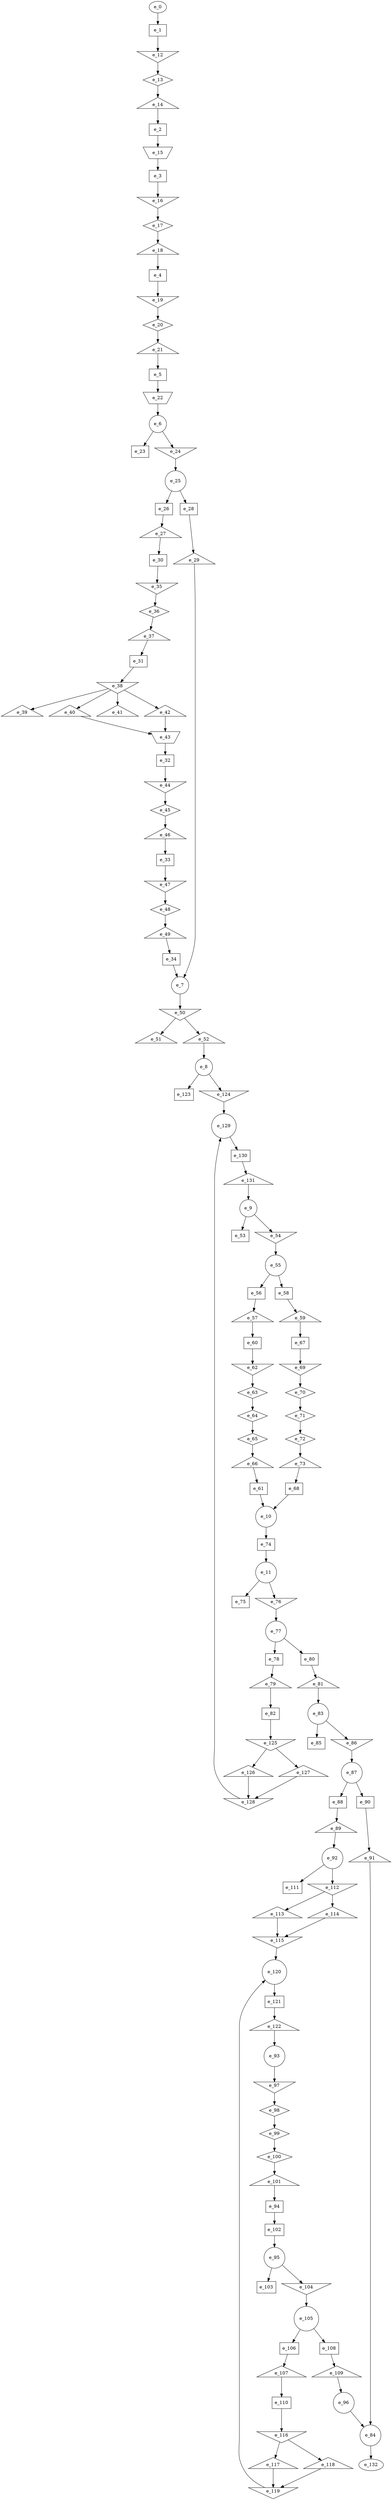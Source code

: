 digraph control_path {
  e_0: entry_node : n ;
  e_1 [shape = dot];
  e_2 [shape = dot];
  e_3 [shape = dot];
  e_4 [shape = dot];
  e_5 [shape = dot];
  e_6 [shape = circle];
  e_7 [shape = circle];
  e_8 [shape = circle];
  e_9 [shape = circle];
  e_10 [shape = circle];
  e_11 [shape = circle];
  e_12 [shape = invtriangle];
  e_13 [shape = diamond];
  e_14 [shape = triangle];
  e_15 [shape = invtrapezium];
  e_16 [shape = invtriangle];
  e_17 [shape = diamond];
  e_18 [shape = triangle];
  e_19 [shape = invtriangle];
  e_20 [shape = diamond];
  e_21 [shape = triangle];
  e_22 [shape = invtrapezium];
  e_23 [shape = dot];
  e_24 [shape = invtriangle];
  e_25 [shape = circle];
  e_26 [shape = dot];
  e_27 [shape = triangle];
  e_28 [shape = dot];
  e_29 [shape = triangle];
  e_30 [shape = dot];
  e_31 [shape = dot];
  e_32 [shape = dot];
  e_33 [shape = dot];
  e_34 [shape = dot];
  e_35 [shape = invtriangle];
  e_36 [shape = diamond];
  e_37 [shape = triangle];
  e_38 [shape = invtriangle];
  e_39 [shape = triangle];
  e_40 [shape = triangle];
  e_41 [shape = triangle];
  e_42 [shape = triangle];
  e_43 [shape = invtrapezium];
  e_44 [shape = invtriangle];
  e_45 [shape = diamond];
  e_46 [shape = triangle];
  e_47 [shape = invtriangle];
  e_48 [shape = diamond];
  e_49 [shape = triangle];
  e_50 [shape = invtriangle];
  e_51 [shape = triangle];
  e_52 [shape = triangle];
  e_53 [shape = dot];
  e_54 [shape = invtriangle];
  e_55 [shape = circle];
  e_56 [shape = dot];
  e_57 [shape = triangle];
  e_58 [shape = dot];
  e_59 [shape = triangle];
  e_60 [shape = dot];
  e_61 [shape = dot];
  e_62 [shape = invtriangle];
  e_63 [shape = diamond];
  e_64 [shape = diamond];
  e_65 [shape = diamond];
  e_66 [shape = triangle];
  e_67 [shape = dot];
  e_68 [shape = dot];
  e_69 [shape = invtriangle];
  e_70 [shape = diamond];
  e_71 [shape = diamond];
  e_72 [shape = diamond];
  e_73 [shape = triangle];
  e_74 [shape = dot];
  e_75 [shape = dot];
  e_76 [shape = invtriangle];
  e_77 [shape = circle];
  e_78 [shape = dot];
  e_79 [shape = triangle];
  e_80 [shape = dot];
  e_81 [shape = triangle];
  e_82 [shape = dot];
  e_83 [shape = circle];
  e_84 [shape = circle];
  e_85 [shape = dot];
  e_86 [shape = invtriangle];
  e_87 [shape = circle];
  e_88 [shape = dot];
  e_89 [shape = triangle];
  e_90 [shape = dot];
  e_91 [shape = triangle];
  e_92 [shape = circle];
  e_93 [shape = circle];
  e_94 [shape = dot];
  e_95 [shape = circle];
  e_96 [shape = circle];
  e_97 [shape = invtriangle];
  e_98 [shape = diamond];
  e_99 [shape = diamond];
  e_100 [shape = diamond];
  e_101 [shape = triangle];
  e_102 [shape = dot];
  e_103 [shape = dot];
  e_104 [shape = invtriangle];
  e_105 [shape = circle];
  e_106 [shape = dot];
  e_107 [shape = triangle];
  e_108 [shape = dot];
  e_109 [shape = triangle];
  e_110 [shape = dot];
  e_111 [shape = dot];
  e_112 [shape = invtriangle];
  e_113 [shape = triangle];
  e_114 [shape = triangle];
  e_115 [shape = invtriangle];
  e_116 [shape = invtriangle];
  e_117 [shape = triangle];
  e_118 [shape = triangle];
  e_119 [shape = invtriangle];
  e_120 [shape = circle];
  e_121 [shape = dot];
  e_122 [shape = triangle];
  e_123 [shape = dot];
  e_124 [shape = invtriangle];
  e_125 [shape = invtriangle];
  e_126 [shape = triangle];
  e_127 [shape = triangle];
  e_128 [shape = invtriangle];
  e_129 [shape = circle];
  e_130 [shape = dot];
  e_131 [shape = triangle];
  e_132: exit_node : s ;
  e_0 -> e_1;
  e_14 -> e_2;
  e_15 -> e_3;
  e_18 -> e_4;
  e_21 -> e_5;
  e_22 -> e_6;
  e_29 -> e_7;
  e_34 -> e_7;
  e_52 -> e_8;
  e_131 -> e_9;
  e_61 -> e_10;
  e_68 -> e_10;
  e_74 -> e_11;
  e_1 -> e_12;
  e_12 -> e_13;
  e_13 -> e_14;
  e_2 -> e_15;
  e_3 -> e_16;
  e_16 -> e_17;
  e_17 -> e_18;
  e_4 -> e_19;
  e_19 -> e_20;
  e_20 -> e_21;
  e_5 -> e_22;
  e_6 -> e_23;
  e_6 -> e_24;
  e_24 -> e_25;
  e_25 -> e_26;
  e_26 -> e_27;
  e_25 -> e_28;
  e_28 -> e_29;
  e_27 -> e_30;
  e_37 -> e_31;
  e_43 -> e_32;
  e_46 -> e_33;
  e_49 -> e_34;
  e_30 -> e_35;
  e_35 -> e_36;
  e_36 -> e_37;
  e_31 -> e_38;
  e_38 -> e_39;
  e_38 -> e_40;
  e_38 -> e_41;
  e_38 -> e_42;
  e_40 -> e_43;
  e_42 -> e_43;
  e_32 -> e_44;
  e_44 -> e_45;
  e_45 -> e_46;
  e_33 -> e_47;
  e_47 -> e_48;
  e_48 -> e_49;
  e_7 -> e_50;
  e_50 -> e_51;
  e_50 -> e_52;
  e_9 -> e_53;
  e_9 -> e_54;
  e_54 -> e_55;
  e_55 -> e_56;
  e_56 -> e_57;
  e_55 -> e_58;
  e_58 -> e_59;
  e_57 -> e_60;
  e_66 -> e_61;
  e_60 -> e_62;
  e_62 -> e_63;
  e_63 -> e_64;
  e_64 -> e_65;
  e_65 -> e_66;
  e_59 -> e_67;
  e_73 -> e_68;
  e_67 -> e_69;
  e_69 -> e_70;
  e_70 -> e_71;
  e_71 -> e_72;
  e_72 -> e_73;
  e_10 -> e_74;
  e_11 -> e_75;
  e_11 -> e_76;
  e_76 -> e_77;
  e_77 -> e_78;
  e_78 -> e_79;
  e_77 -> e_80;
  e_80 -> e_81;
  e_79 -> e_82;
  e_81 -> e_83;
  e_91 -> e_84;
  e_96 -> e_84;
  e_83 -> e_85;
  e_83 -> e_86;
  e_86 -> e_87;
  e_87 -> e_88;
  e_88 -> e_89;
  e_87 -> e_90;
  e_90 -> e_91;
  e_89 -> e_92;
  e_122 -> e_93;
  e_101 -> e_94;
  e_102 -> e_95;
  e_109 -> e_96;
  e_93 -> e_97;
  e_97 -> e_98;
  e_98 -> e_99;
  e_99 -> e_100;
  e_100 -> e_101;
  e_94 -> e_102;
  e_95 -> e_103;
  e_95 -> e_104;
  e_104 -> e_105;
  e_105 -> e_106;
  e_106 -> e_107;
  e_105 -> e_108;
  e_108 -> e_109;
  e_107 -> e_110;
  e_92 -> e_111;
  e_92 -> e_112;
  e_112 -> e_113;
  e_112 -> e_114;
  e_113 -> e_115;
  e_114 -> e_115;
  e_110 -> e_116;
  e_116 -> e_117;
  e_116 -> e_118;
  e_117 -> e_119;
  e_118 -> e_119;
  e_115 -> e_120;
  e_119 -> e_120;
  e_120 -> e_121;
  e_121 -> e_122;
  e_8 -> e_123;
  e_8 -> e_124;
  e_82 -> e_125;
  e_125 -> e_126;
  e_125 -> e_127;
  e_126 -> e_128;
  e_127 -> e_128;
  e_124 -> e_129;
  e_128 -> e_129;
  e_129 -> e_130;
  e_130 -> e_131;
  e_84 -> e_132;
}
